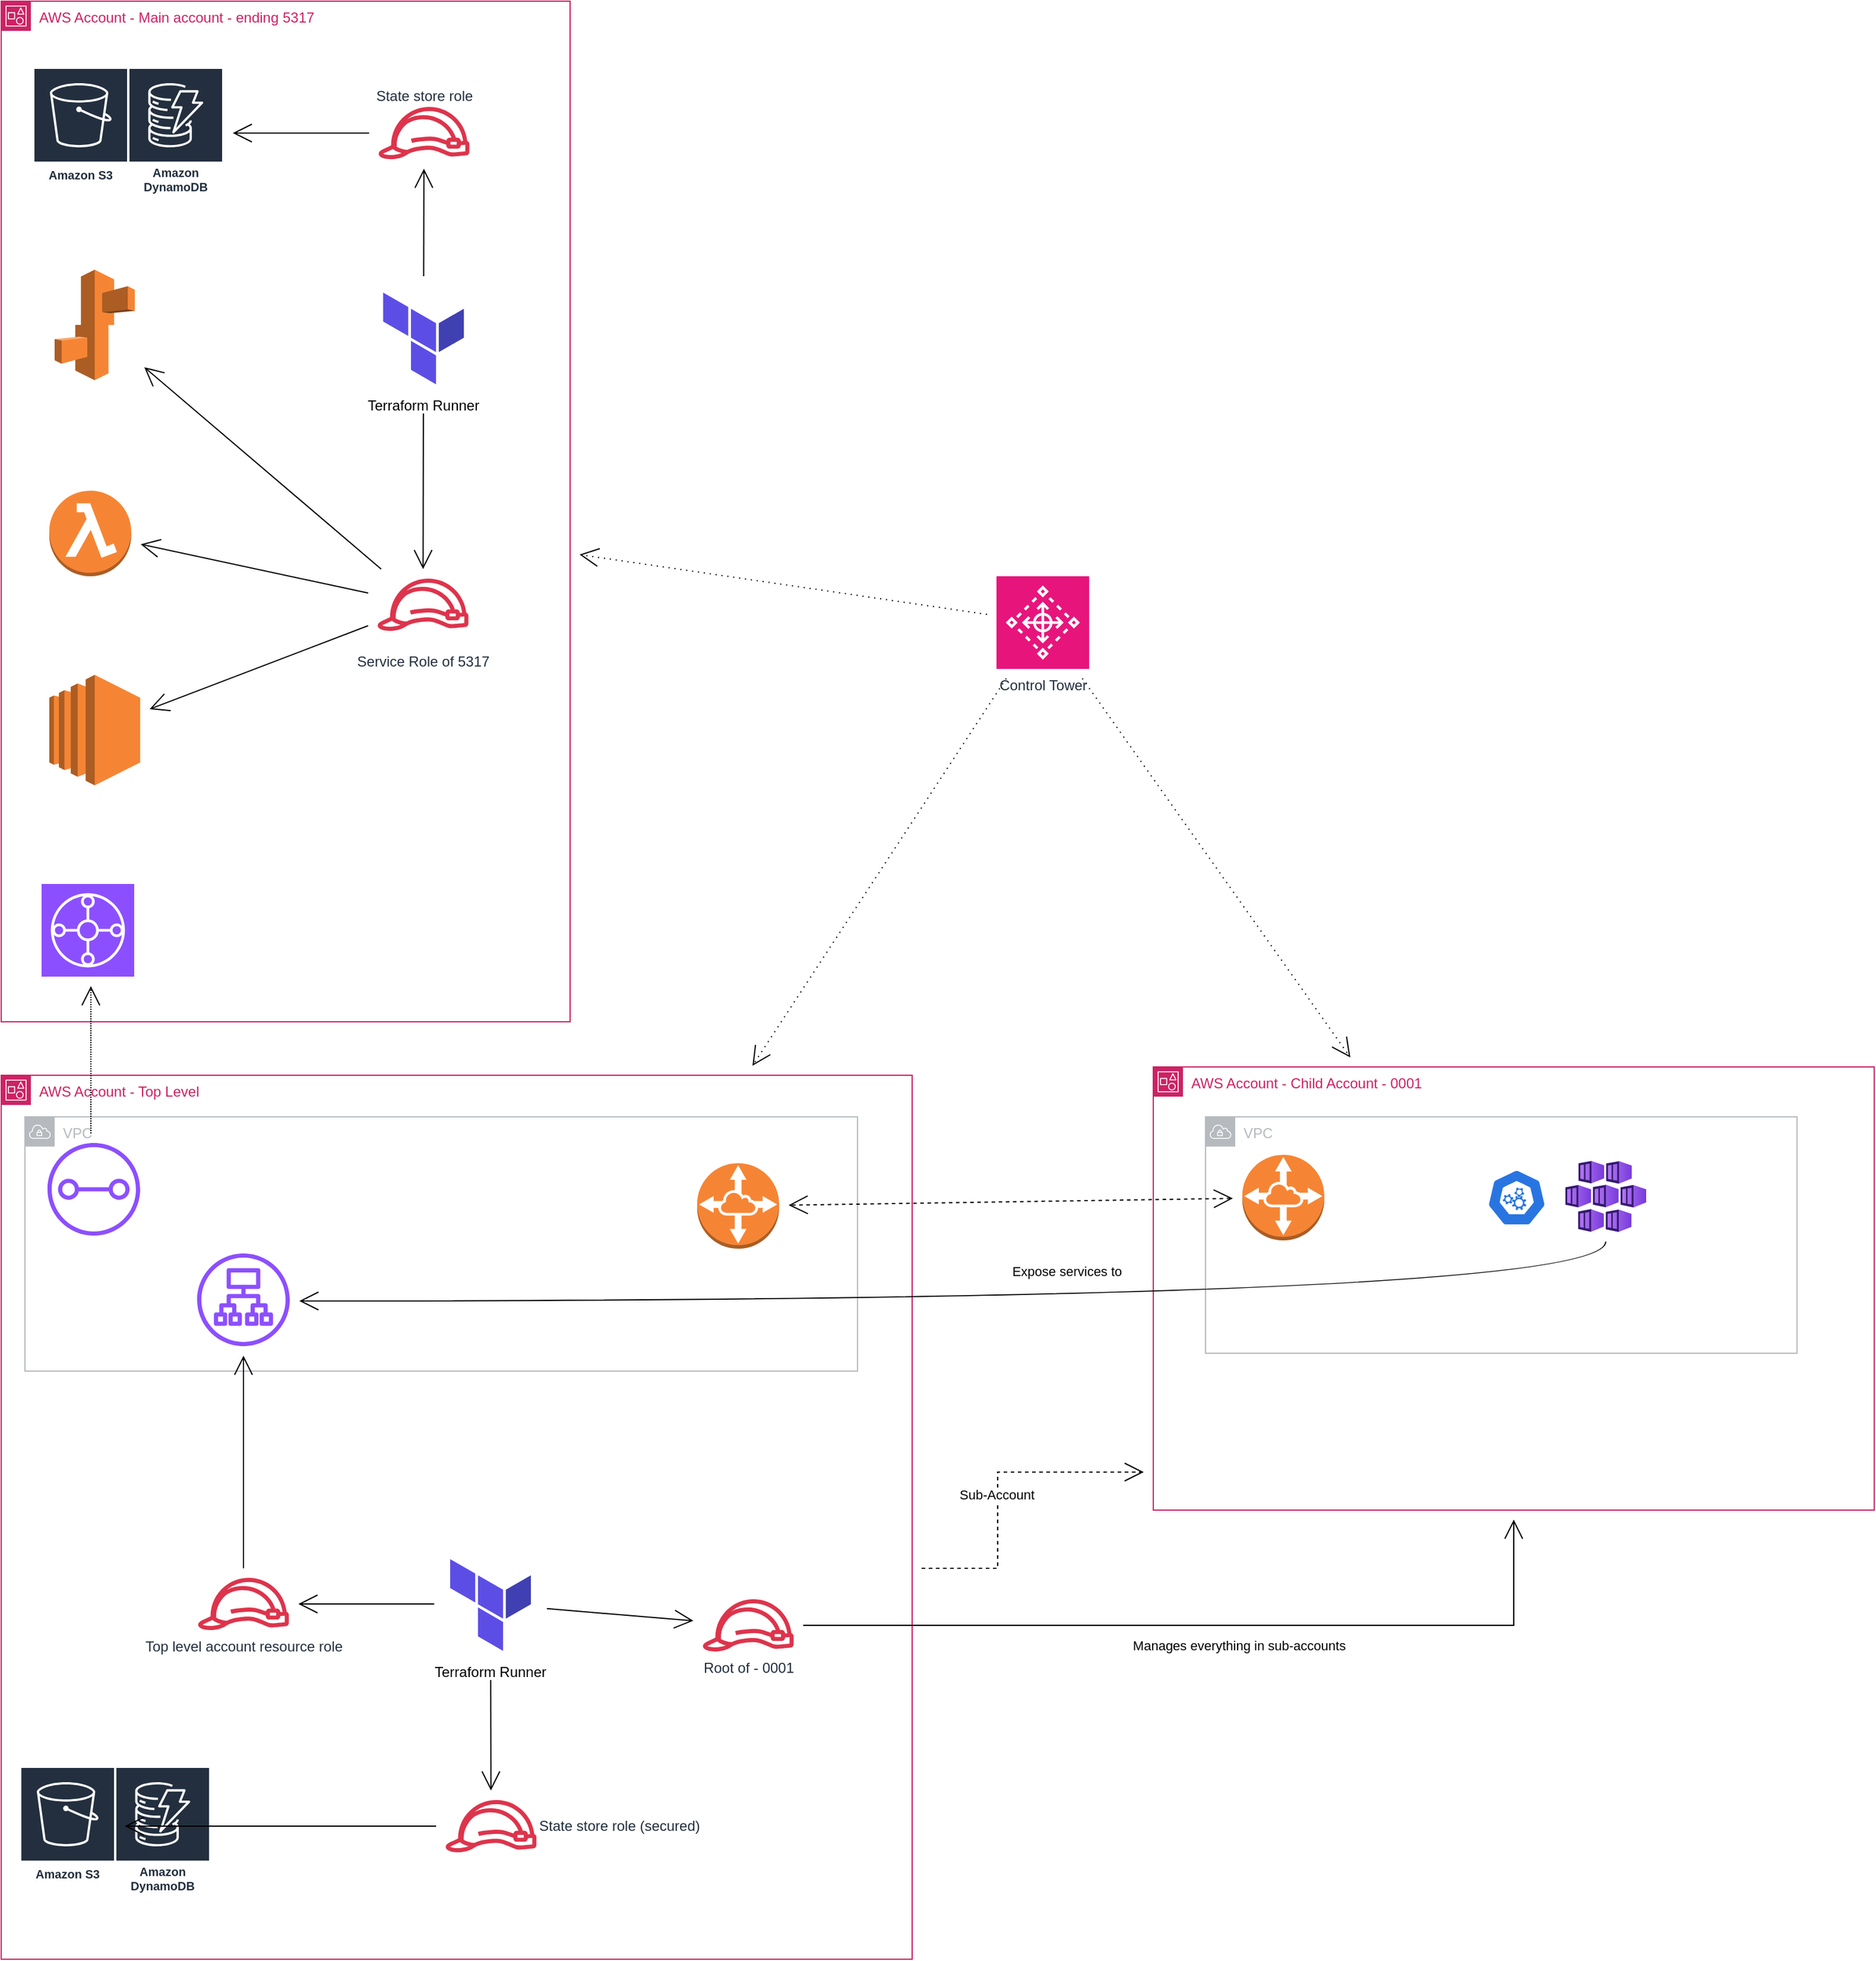 <mxfile compressed="true" version="23.0.2" type="device"><diagram name="Page-1" id="ECN4Wz790nqZ1dxygLxj"><mxGraphModel dx="4193" dy="3052" grid="0" gridSize="10" guides="1" tooltips="1" connect="1" arrows="1" fold="1" page="0" pageScale="1" pageWidth="3300" pageHeight="2339" math="0" shadow="0"><root><mxCell id="0"/><mxCell id="1" parent="0"/><mxCell id="ns7xg9ymN2cnQjKZZpqe-3" style="edgeStyle=orthogonalEdgeStyle;rounded=0;orthogonalLoop=1;jettySize=auto;html=1;endArrow=open;startSize=14;endSize=14;sourcePerimeterSpacing=8;targetPerimeterSpacing=8;dashed=1;" edge="1" parent="1" source="ns7xg9ymN2cnQjKZZpqe-1" target="ns7xg9ymN2cnQjKZZpqe-2"><mxGeometry relative="1" as="geometry"><Array as="points"><mxPoint x="605" y="819"/><mxPoint x="605" y="738"/></Array></mxGeometry></mxCell><mxCell id="ns7xg9ymN2cnQjKZZpqe-43" value="Sub-Account" style="edgeLabel;html=1;align=center;verticalAlign=middle;resizable=0;points=[];" vertex="1" connectable="0" parent="ns7xg9ymN2cnQjKZZpqe-3"><mxGeometry x="-0.057" y="1" relative="1" as="geometry"><mxPoint as="offset"/></mxGeometry></mxCell><mxCell id="ns7xg9ymN2cnQjKZZpqe-1" value="AWS Account - Top Level" style="points=[[0,0],[0.25,0],[0.5,0],[0.75,0],[1,0],[1,0.25],[1,0.5],[1,0.75],[1,1],[0.75,1],[0.5,1],[0.25,1],[0,1],[0,0.75],[0,0.5],[0,0.25]];outlineConnect=0;gradientColor=none;html=1;whiteSpace=wrap;fontSize=12;fontStyle=0;container=1;pointerEvents=0;collapsible=0;recursiveResize=0;shape=mxgraph.aws4.group;grIcon=mxgraph.aws4.group_account;strokeColor=#CD2264;fillColor=none;verticalAlign=top;align=left;spacingLeft=30;fontColor=#CD2264;dashed=0;" vertex="1" parent="1"><mxGeometry x="-234" y="404" width="767" height="744" as="geometry"/></mxCell><mxCell id="ns7xg9ymN2cnQjKZZpqe-35" value="VPC" style="sketch=0;outlineConnect=0;gradientColor=none;html=1;whiteSpace=wrap;fontSize=12;fontStyle=0;shape=mxgraph.aws4.group;grIcon=mxgraph.aws4.group_vpc;strokeColor=#B6BABF;fillColor=none;verticalAlign=top;align=left;spacingLeft=30;fontColor=#B6BABF;dashed=0;" vertex="1" parent="ns7xg9ymN2cnQjKZZpqe-1"><mxGeometry x="20" y="35" width="701" height="214" as="geometry"/></mxCell><mxCell id="ns7xg9ymN2cnQjKZZpqe-14" value="" style="sketch=0;outlineConnect=0;fontColor=#232F3E;gradientColor=none;fillColor=#8C4FFF;strokeColor=none;dashed=0;verticalLabelPosition=bottom;verticalAlign=top;align=center;html=1;fontSize=12;fontStyle=0;aspect=fixed;pointerEvents=1;shape=mxgraph.aws4.transit_gateway_attachment;" vertex="1" parent="ns7xg9ymN2cnQjKZZpqe-1"><mxGeometry x="39" y="57" width="78" height="78" as="geometry"/></mxCell><mxCell id="ns7xg9ymN2cnQjKZZpqe-21" value="" style="sketch=0;outlineConnect=0;fontColor=#232F3E;gradientColor=none;fillColor=#8C4FFF;strokeColor=none;dashed=0;verticalLabelPosition=bottom;verticalAlign=top;align=center;html=1;fontSize=12;fontStyle=0;aspect=fixed;pointerEvents=1;shape=mxgraph.aws4.application_load_balancer;" vertex="1" parent="ns7xg9ymN2cnQjKZZpqe-1"><mxGeometry x="165" y="150" width="78" height="78" as="geometry"/></mxCell><mxCell id="ns7xg9ymN2cnQjKZZpqe-22" value="Root of - 0001" style="sketch=0;outlineConnect=0;fontColor=#232F3E;gradientColor=none;fillColor=#DD344C;strokeColor=none;dashed=0;verticalLabelPosition=bottom;verticalAlign=top;align=center;html=1;fontSize=12;fontStyle=0;aspect=fixed;pointerEvents=1;shape=mxgraph.aws4.role;labelPosition=center;" vertex="1" parent="ns7xg9ymN2cnQjKZZpqe-1"><mxGeometry x="590" y="441" width="78" height="44" as="geometry"/></mxCell><mxCell id="ns7xg9ymN2cnQjKZZpqe-31" value="State store role (secured)" style="sketch=0;outlineConnect=0;fontColor=#232F3E;gradientColor=none;fillColor=#DD344C;strokeColor=none;dashed=0;verticalLabelPosition=middle;verticalAlign=middle;align=left;html=1;fontSize=12;fontStyle=0;aspect=fixed;pointerEvents=1;shape=mxgraph.aws4.role;labelPosition=right;" vertex="1" parent="ns7xg9ymN2cnQjKZZpqe-1"><mxGeometry x="373.42" y="610" width="78" height="44" as="geometry"/></mxCell><mxCell id="ns7xg9ymN2cnQjKZZpqe-5" value="Amazon DynamoDB" style="sketch=0;outlineConnect=0;fontColor=#232F3E;gradientColor=none;strokeColor=#ffffff;fillColor=#232F3E;dashed=0;verticalLabelPosition=middle;verticalAlign=bottom;align=center;html=1;whiteSpace=wrap;fontSize=10;fontStyle=1;spacing=3;shape=mxgraph.aws4.productIcon;prIcon=mxgraph.aws4.dynamodb;" vertex="1" parent="ns7xg9ymN2cnQjKZZpqe-1"><mxGeometry x="96" y="582" width="80" height="110" as="geometry"/></mxCell><mxCell id="ns7xg9ymN2cnQjKZZpqe-6" value="Amazon S3" style="sketch=0;outlineConnect=0;fontColor=#232F3E;gradientColor=none;strokeColor=#ffffff;fillColor=#232F3E;dashed=0;verticalLabelPosition=middle;verticalAlign=bottom;align=center;html=1;whiteSpace=wrap;fontSize=10;fontStyle=1;spacing=3;shape=mxgraph.aws4.productIcon;prIcon=mxgraph.aws4.s3;" vertex="1" parent="ns7xg9ymN2cnQjKZZpqe-1"><mxGeometry x="16" y="582" width="80" height="100" as="geometry"/></mxCell><mxCell id="ns7xg9ymN2cnQjKZZpqe-32" style="edgeStyle=none;curved=1;rounded=0;orthogonalLoop=1;jettySize=auto;html=1;endArrow=open;startSize=14;endSize=14;sourcePerimeterSpacing=8;targetPerimeterSpacing=8;" edge="1" parent="ns7xg9ymN2cnQjKZZpqe-1" source="ns7xg9ymN2cnQjKZZpqe-31" target="ns7xg9ymN2cnQjKZZpqe-6"><mxGeometry relative="1" as="geometry"/></mxCell><mxCell id="ns7xg9ymN2cnQjKZZpqe-39" style="edgeStyle=none;curved=1;rounded=0;orthogonalLoop=1;jettySize=auto;html=1;endArrow=open;startSize=14;endSize=14;sourcePerimeterSpacing=8;targetPerimeterSpacing=8;" edge="1" parent="ns7xg9ymN2cnQjKZZpqe-1" source="ns7xg9ymN2cnQjKZZpqe-37" target="ns7xg9ymN2cnQjKZZpqe-21"><mxGeometry relative="1" as="geometry"/></mxCell><mxCell id="ns7xg9ymN2cnQjKZZpqe-37" value="Top level account resource role" style="sketch=0;outlineConnect=0;fontColor=#232F3E;gradientColor=none;fillColor=#DD344C;strokeColor=none;dashed=0;verticalLabelPosition=bottom;verticalAlign=top;align=center;html=1;fontSize=12;fontStyle=0;aspect=fixed;pointerEvents=1;shape=mxgraph.aws4.role;labelPosition=center;" vertex="1" parent="ns7xg9ymN2cnQjKZZpqe-1"><mxGeometry x="165" y="423" width="78" height="44" as="geometry"/></mxCell><mxCell id="ns7xg9ymN2cnQjKZZpqe-40" value="" style="outlineConnect=0;dashed=0;verticalLabelPosition=bottom;verticalAlign=top;align=center;html=1;shape=mxgraph.aws3.vpc_peering;fillColor=#F58534;gradientColor=none;" vertex="1" parent="ns7xg9ymN2cnQjKZZpqe-1"><mxGeometry x="586" y="74" width="69" height="72" as="geometry"/></mxCell><mxCell id="ns7xg9ymN2cnQjKZZpqe-45" style="edgeStyle=elbowEdgeStyle;rounded=0;orthogonalLoop=1;jettySize=auto;html=1;endArrow=open;startSize=14;endSize=14;sourcePerimeterSpacing=8;targetPerimeterSpacing=8;" edge="1" parent="ns7xg9ymN2cnQjKZZpqe-1" source="ns7xg9ymN2cnQjKZZpqe-44" target="ns7xg9ymN2cnQjKZZpqe-37"><mxGeometry relative="1" as="geometry"/></mxCell><mxCell id="ns7xg9ymN2cnQjKZZpqe-46" style="edgeStyle=none;curved=1;rounded=0;orthogonalLoop=1;jettySize=auto;html=1;endArrow=open;startSize=14;endSize=14;sourcePerimeterSpacing=8;targetPerimeterSpacing=8;" edge="1" parent="ns7xg9ymN2cnQjKZZpqe-1" source="ns7xg9ymN2cnQjKZZpqe-44" target="ns7xg9ymN2cnQjKZZpqe-31"><mxGeometry relative="1" as="geometry"/></mxCell><mxCell id="ns7xg9ymN2cnQjKZZpqe-48" style="edgeStyle=none;curved=1;rounded=0;orthogonalLoop=1;jettySize=auto;html=1;endArrow=open;startSize=14;endSize=14;sourcePerimeterSpacing=8;targetPerimeterSpacing=8;" edge="1" parent="ns7xg9ymN2cnQjKZZpqe-1" source="ns7xg9ymN2cnQjKZZpqe-44" target="ns7xg9ymN2cnQjKZZpqe-22"><mxGeometry relative="1" as="geometry"/></mxCell><mxCell id="ns7xg9ymN2cnQjKZZpqe-44" value="Terraform Runner" style="shape=image;verticalLabelPosition=bottom;labelBackgroundColor=default;verticalAlign=top;aspect=fixed;imageAspect=0;image=data:image/svg+xml,PHN2ZyB4bWxucz0iaHR0cDovL3d3dy53My5vcmcvMjAwMC9zdmciIGZpbGw9Im5vbmUiIHZpZXdCb3g9IjAgMCA2NCA2NCIgaGVpZ2h0PSI4MDBweCIgd2lkdGg9IjgwMHB4Ij48cGF0aCBmaWxsPSIjNDA0MEIyIiBkPSJNMzguMDYgMjYuMTUxdjExLjQ3M0w0OCAzMS44OTFWMjAuNDA2bC05Ljk0IDUuNzQ1eiIvPjxwYXRoIGZpbGw9IiM1QzRFRTUiIGQ9Im0yNy4wMyAyMC40MDYgOS45NCA1Ljc0NXYxMS40NzNsLTkuOTQtNS43NFYyMC40MDd6TTE2IDE0djExLjQ3OWw5Ljk0IDUuNzR2LTExLjQ4TDE2IDE0em0xMS4wMyAzMC42MjQgOS45NCA1Ljc0di0xMS40OGwtOS45NC01LjczOXYxMS40OHoiLz48L3N2Zz4=;clipPath=inset(17.67% 21% 18.33% 21%);" vertex="1" parent="ns7xg9ymN2cnQjKZZpqe-1"><mxGeometry x="372.58" y="401.5" width="78.84" height="87" as="geometry"/></mxCell><mxCell id="ns7xg9ymN2cnQjKZZpqe-2" value="AWS Account - Child Account - 0001" style="points=[[0,0],[0.25,0],[0.5,0],[0.75,0],[1,0],[1,0.25],[1,0.5],[1,0.75],[1,1],[0.75,1],[0.5,1],[0.25,1],[0,1],[0,0.75],[0,0.5],[0,0.25]];outlineConnect=0;gradientColor=none;html=1;whiteSpace=wrap;fontSize=12;fontStyle=0;container=1;pointerEvents=0;collapsible=0;recursiveResize=0;shape=mxgraph.aws4.group;grIcon=mxgraph.aws4.group_account;strokeColor=#CD2264;fillColor=none;verticalAlign=top;align=left;spacingLeft=30;fontColor=#CD2264;dashed=0;" vertex="1" parent="1"><mxGeometry x="736" y="397" width="607" height="373" as="geometry"/></mxCell><mxCell id="ns7xg9ymN2cnQjKZZpqe-34" value="VPC" style="sketch=0;outlineConnect=0;gradientColor=none;html=1;whiteSpace=wrap;fontSize=12;fontStyle=0;shape=mxgraph.aws4.group;grIcon=mxgraph.aws4.group_vpc;strokeColor=#B6BABF;fillColor=none;verticalAlign=top;align=left;spacingLeft=30;fontColor=#B6BABF;dashed=0;" vertex="1" parent="ns7xg9ymN2cnQjKZZpqe-2"><mxGeometry x="44" y="42" width="498" height="199" as="geometry"/></mxCell><mxCell id="ns7xg9ymN2cnQjKZZpqe-33" value="" style="outlineConnect=0;dashed=0;verticalLabelPosition=bottom;verticalAlign=top;align=center;html=1;shape=mxgraph.aws3.vpc_peering;fillColor=#F58534;gradientColor=none;" vertex="1" parent="ns7xg9ymN2cnQjKZZpqe-2"><mxGeometry x="75" y="74" width="69" height="72" as="geometry"/></mxCell><mxCell id="ns7xg9ymN2cnQjKZZpqe-50" value="" style="group" vertex="1" connectable="0" parent="ns7xg9ymN2cnQjKZZpqe-2"><mxGeometry x="281" y="79" width="134" height="60" as="geometry"/></mxCell><mxCell id="ns7xg9ymN2cnQjKZZpqe-23" value="" style="aspect=fixed;sketch=0;html=1;dashed=0;whitespace=wrap;fillColor=#2875E2;strokeColor=#ffffff;points=[[0.005,0.63,0],[0.1,0.2,0],[0.9,0.2,0],[0.5,0,0],[0.995,0.63,0],[0.72,0.99,0],[0.5,1,0],[0.28,0.99,0]];shape=mxgraph.kubernetes.icon2;prIcon=api" vertex="1" parent="ns7xg9ymN2cnQjKZZpqe-50"><mxGeometry y="7" width="50" height="48" as="geometry"/></mxCell><mxCell id="ns7xg9ymN2cnQjKZZpqe-24" value="" style="image;aspect=fixed;html=1;points=[];align=center;fontSize=12;image=img/lib/azure2/compute/Kubernetes_Services.svg;" vertex="1" parent="ns7xg9ymN2cnQjKZZpqe-50"><mxGeometry x="66" width="68" height="60" as="geometry"/></mxCell><mxCell id="ns7xg9ymN2cnQjKZZpqe-7" value="AWS Account - Main account - ending 5317" style="points=[[0,0],[0.25,0],[0.5,0],[0.75,0],[1,0],[1,0.25],[1,0.5],[1,0.75],[1,1],[0.75,1],[0.5,1],[0.25,1],[0,1],[0,0.75],[0,0.5],[0,0.25]];outlineConnect=0;gradientColor=none;html=1;whiteSpace=wrap;fontSize=12;fontStyle=0;container=1;pointerEvents=0;collapsible=0;recursiveResize=0;shape=mxgraph.aws4.group;grIcon=mxgraph.aws4.group_account;strokeColor=#CD2264;fillColor=none;verticalAlign=top;align=left;spacingLeft=30;fontColor=#CD2264;dashed=0;" vertex="1" parent="1"><mxGeometry x="-234" y="-500" width="479" height="859" as="geometry"/></mxCell><mxCell id="ns7xg9ymN2cnQjKZZpqe-13" value="" style="sketch=0;points=[[0,0,0],[0.25,0,0],[0.5,0,0],[0.75,0,0],[1,0,0],[0,1,0],[0.25,1,0],[0.5,1,0],[0.75,1,0],[1,1,0],[0,0.25,0],[0,0.5,0],[0,0.75,0],[1,0.25,0],[1,0.5,0],[1,0.75,0]];outlineConnect=0;fontColor=#232F3E;fillColor=#8C4FFF;strokeColor=#ffffff;dashed=0;verticalLabelPosition=bottom;verticalAlign=top;align=center;html=1;fontSize=12;fontStyle=0;aspect=fixed;shape=mxgraph.aws4.resourceIcon;resIcon=mxgraph.aws4.transit_gateway;" vertex="1" parent="ns7xg9ymN2cnQjKZZpqe-7"><mxGeometry x="34" y="743" width="78" height="78" as="geometry"/></mxCell><mxCell id="ns7xg9ymN2cnQjKZZpqe-19" value="Amazon DynamoDB" style="sketch=0;outlineConnect=0;fontColor=#232F3E;gradientColor=none;strokeColor=#ffffff;fillColor=#232F3E;dashed=0;verticalLabelPosition=middle;verticalAlign=bottom;align=center;html=1;whiteSpace=wrap;fontSize=10;fontStyle=1;spacing=3;shape=mxgraph.aws4.productIcon;prIcon=mxgraph.aws4.dynamodb;" vertex="1" parent="ns7xg9ymN2cnQjKZZpqe-7"><mxGeometry x="107" y="56" width="80" height="110" as="geometry"/></mxCell><mxCell id="ns7xg9ymN2cnQjKZZpqe-20" value="Amazon S3" style="sketch=0;outlineConnect=0;fontColor=#232F3E;gradientColor=none;strokeColor=#ffffff;fillColor=#232F3E;dashed=0;verticalLabelPosition=middle;verticalAlign=bottom;align=center;html=1;whiteSpace=wrap;fontSize=10;fontStyle=1;spacing=3;shape=mxgraph.aws4.productIcon;prIcon=mxgraph.aws4.s3;" vertex="1" parent="ns7xg9ymN2cnQjKZZpqe-7"><mxGeometry x="27" y="56" width="80" height="100" as="geometry"/></mxCell><mxCell id="ns7xg9ymN2cnQjKZZpqe-29" style="edgeStyle=none;curved=1;rounded=0;orthogonalLoop=1;jettySize=auto;html=1;endArrow=open;startSize=14;endSize=14;sourcePerimeterSpacing=8;targetPerimeterSpacing=8;" edge="1" parent="ns7xg9ymN2cnQjKZZpqe-7" source="ns7xg9ymN2cnQjKZZpqe-25" target="ns7xg9ymN2cnQjKZZpqe-19"><mxGeometry relative="1" as="geometry"/></mxCell><mxCell id="ns7xg9ymN2cnQjKZZpqe-25" value="State store role&lt;br&gt;" style="sketch=0;outlineConnect=0;fontColor=#232F3E;gradientColor=none;fillColor=#DD344C;strokeColor=none;dashed=0;verticalLabelPosition=top;verticalAlign=bottom;align=center;html=1;fontSize=12;fontStyle=0;aspect=fixed;pointerEvents=1;shape=mxgraph.aws4.role;labelPosition=center;spacingTop=12;" vertex="1" parent="ns7xg9ymN2cnQjKZZpqe-7"><mxGeometry x="317" y="89" width="78" height="44" as="geometry"/></mxCell><mxCell id="ns7xg9ymN2cnQjKZZpqe-60" style="edgeStyle=none;curved=1;rounded=0;orthogonalLoop=1;jettySize=auto;html=1;endArrow=open;startSize=14;endSize=14;sourcePerimeterSpacing=8;targetPerimeterSpacing=8;" edge="1" parent="ns7xg9ymN2cnQjKZZpqe-7" source="ns7xg9ymN2cnQjKZZpqe-30" target="ns7xg9ymN2cnQjKZZpqe-57"><mxGeometry relative="1" as="geometry"/></mxCell><mxCell id="ns7xg9ymN2cnQjKZZpqe-61" style="edgeStyle=none;curved=1;rounded=0;orthogonalLoop=1;jettySize=auto;html=1;endArrow=open;startSize=14;endSize=14;sourcePerimeterSpacing=8;targetPerimeterSpacing=8;" edge="1" parent="ns7xg9ymN2cnQjKZZpqe-7" source="ns7xg9ymN2cnQjKZZpqe-30" target="ns7xg9ymN2cnQjKZZpqe-58"><mxGeometry relative="1" as="geometry"/></mxCell><mxCell id="ns7xg9ymN2cnQjKZZpqe-62" style="edgeStyle=none;curved=1;rounded=0;orthogonalLoop=1;jettySize=auto;html=1;endArrow=open;startSize=14;endSize=14;sourcePerimeterSpacing=8;targetPerimeterSpacing=8;" edge="1" parent="ns7xg9ymN2cnQjKZZpqe-7" source="ns7xg9ymN2cnQjKZZpqe-30" target="ns7xg9ymN2cnQjKZZpqe-59"><mxGeometry relative="1" as="geometry"/></mxCell><mxCell id="ns7xg9ymN2cnQjKZZpqe-30" value="Service Role of 5317" style="sketch=0;outlineConnect=0;fontColor=#232F3E;gradientColor=none;fillColor=#DD344C;strokeColor=none;dashed=0;verticalLabelPosition=bottom;verticalAlign=top;align=center;html=1;fontSize=12;fontStyle=0;aspect=fixed;pointerEvents=1;shape=mxgraph.aws4.role;labelPosition=center;spacingTop=12;" vertex="1" parent="ns7xg9ymN2cnQjKZZpqe-7"><mxGeometry x="316.16" y="486" width="78" height="44" as="geometry"/></mxCell><mxCell id="ns7xg9ymN2cnQjKZZpqe-52" style="edgeStyle=none;curved=1;rounded=0;orthogonalLoop=1;jettySize=auto;html=1;endArrow=open;startSize=14;endSize=14;sourcePerimeterSpacing=8;targetPerimeterSpacing=8;" edge="1" parent="ns7xg9ymN2cnQjKZZpqe-7" source="ns7xg9ymN2cnQjKZZpqe-18" target="ns7xg9ymN2cnQjKZZpqe-30"><mxGeometry relative="1" as="geometry"/></mxCell><mxCell id="ns7xg9ymN2cnQjKZZpqe-18" value="Terraform Runner" style="shape=image;verticalLabelPosition=bottom;labelBackgroundColor=default;verticalAlign=top;aspect=fixed;imageAspect=0;image=data:image/svg+xml,PHN2ZyB4bWxucz0iaHR0cDovL3d3dy53My5vcmcvMjAwMC9zdmciIGZpbGw9Im5vbmUiIHZpZXdCb3g9IjAgMCA2NCA2NCIgaGVpZ2h0PSI4MDBweCIgd2lkdGg9IjgwMHB4Ij48cGF0aCBmaWxsPSIjNDA0MEIyIiBkPSJNMzguMDYgMjYuMTUxdjExLjQ3M0w0OCAzMS44OTFWMjAuNDA2bC05Ljk0IDUuNzQ1eiIvPjxwYXRoIGZpbGw9IiM1QzRFRTUiIGQ9Im0yNy4wMyAyMC40MDYgOS45NCA1Ljc0NXYxMS40NzNsLTkuOTQtNS43NFYyMC40MDd6TTE2IDE0djExLjQ3OWw5Ljk0IDUuNzR2LTExLjQ4TDE2IDE0em0xMS4wMyAzMC42MjQgOS45NCA1Ljc0di0xMS40OGwtOS45NC01LjczOXYxMS40OHoiLz48L3N2Zz4=;clipPath=inset(17.67% 21% 18.33% 21%);" vertex="1" parent="ns7xg9ymN2cnQjKZZpqe-7"><mxGeometry x="316.16" y="239.5" width="78.84" height="87" as="geometry"/></mxCell><mxCell id="ns7xg9ymN2cnQjKZZpqe-26" style="edgeStyle=none;curved=1;rounded=0;orthogonalLoop=1;jettySize=auto;html=1;endArrow=open;startSize=14;endSize=14;sourcePerimeterSpacing=8;targetPerimeterSpacing=8;" edge="1" parent="ns7xg9ymN2cnQjKZZpqe-7" source="ns7xg9ymN2cnQjKZZpqe-18" target="ns7xg9ymN2cnQjKZZpqe-25"><mxGeometry relative="1" as="geometry"/></mxCell><mxCell id="ns7xg9ymN2cnQjKZZpqe-57" value="" style="outlineConnect=0;dashed=0;verticalLabelPosition=bottom;verticalAlign=top;align=center;html=1;shape=mxgraph.aws3.elastic_beanstalk;fillColor=#F58534;gradientColor=none;" vertex="1" parent="ns7xg9ymN2cnQjKZZpqe-7"><mxGeometry x="45" y="226" width="67.5" height="93" as="geometry"/></mxCell><mxCell id="ns7xg9ymN2cnQjKZZpqe-58" value="" style="outlineConnect=0;dashed=0;verticalLabelPosition=bottom;verticalAlign=top;align=center;html=1;shape=mxgraph.aws3.lambda_function;fillColor=#F58534;gradientColor=none;" vertex="1" parent="ns7xg9ymN2cnQjKZZpqe-7"><mxGeometry x="40.5" y="412" width="69" height="72" as="geometry"/></mxCell><mxCell id="ns7xg9ymN2cnQjKZZpqe-59" value="" style="outlineConnect=0;dashed=0;verticalLabelPosition=bottom;verticalAlign=top;align=center;html=1;shape=mxgraph.aws3.ec2;fillColor=#F58534;gradientColor=none;" vertex="1" parent="ns7xg9ymN2cnQjKZZpqe-7"><mxGeometry x="40.5" y="567" width="76.5" height="93" as="geometry"/></mxCell><mxCell id="ns7xg9ymN2cnQjKZZpqe-11" style="rounded=0;orthogonalLoop=1;jettySize=auto;html=1;endArrow=open;startSize=14;endSize=14;sourcePerimeterSpacing=8;targetPerimeterSpacing=8;dashed=1;dashPattern=1 4;" edge="1" parent="1" source="ns7xg9ymN2cnQjKZZpqe-10" target="ns7xg9ymN2cnQjKZZpqe-7"><mxGeometry relative="1" as="geometry"/></mxCell><mxCell id="ns7xg9ymN2cnQjKZZpqe-12" style="rounded=0;orthogonalLoop=1;jettySize=auto;html=1;endArrow=open;startSize=14;endSize=14;sourcePerimeterSpacing=8;targetPerimeterSpacing=8;dashed=1;dashPattern=1 4;" edge="1" parent="1" source="ns7xg9ymN2cnQjKZZpqe-10" target="ns7xg9ymN2cnQjKZZpqe-1"><mxGeometry relative="1" as="geometry"/></mxCell><mxCell id="ns7xg9ymN2cnQjKZZpqe-10" value="Control Tower" style="sketch=0;points=[[0,0,0],[0.25,0,0],[0.5,0,0],[0.75,0,0],[1,0,0],[0,1,0],[0.25,1,0],[0.5,1,0],[0.75,1,0],[1,1,0],[0,0.25,0],[0,0.5,0],[0,0.75,0],[1,0.25,0],[1,0.5,0],[1,0.75,0]];points=[[0,0,0],[0.25,0,0],[0.5,0,0],[0.75,0,0],[1,0,0],[0,1,0],[0.25,1,0],[0.5,1,0],[0.75,1,0],[1,1,0],[0,0.25,0],[0,0.5,0],[0,0.75,0],[1,0.25,0],[1,0.5,0],[1,0.75,0]];outlineConnect=0;fontColor=#232F3E;fillColor=#E7157B;strokeColor=#ffffff;dashed=0;verticalLabelPosition=bottom;verticalAlign=top;align=center;html=1;fontSize=12;fontStyle=0;aspect=fixed;shape=mxgraph.aws4.resourceIcon;resIcon=mxgraph.aws4.control_tower;" vertex="1" parent="1"><mxGeometry x="604" y="-16" width="78" height="78" as="geometry"/></mxCell><mxCell id="ns7xg9ymN2cnQjKZZpqe-15" style="edgeStyle=elbowEdgeStyle;rounded=0;orthogonalLoop=1;jettySize=auto;html=1;endArrow=open;startSize=14;endSize=14;sourcePerimeterSpacing=8;targetPerimeterSpacing=8;dashed=1;dashPattern=1 1;" edge="1" parent="1" source="ns7xg9ymN2cnQjKZZpqe-14" target="ns7xg9ymN2cnQjKZZpqe-13"><mxGeometry relative="1" as="geometry"/></mxCell><mxCell id="ns7xg9ymN2cnQjKZZpqe-28" value="Manages everything in sub-accounts" style="edgeStyle=orthogonalEdgeStyle;rounded=0;orthogonalLoop=1;jettySize=auto;html=1;endArrow=open;startSize=14;endSize=14;sourcePerimeterSpacing=8;targetPerimeterSpacing=8;spacingTop=24;" edge="1" parent="1" source="ns7xg9ymN2cnQjKZZpqe-22" target="ns7xg9ymN2cnQjKZZpqe-2"><mxGeometry x="0.067" y="-5" relative="1" as="geometry"><mxPoint as="offset"/></mxGeometry></mxCell><mxCell id="ns7xg9ymN2cnQjKZZpqe-42" style="edgeStyle=none;curved=1;rounded=0;orthogonalLoop=1;jettySize=auto;html=1;endArrow=open;startSize=14;endSize=14;sourcePerimeterSpacing=8;targetPerimeterSpacing=8;startArrow=open;startFill=0;dashed=1;" edge="1" parent="1" source="ns7xg9ymN2cnQjKZZpqe-33" target="ns7xg9ymN2cnQjKZZpqe-40"><mxGeometry relative="1" as="geometry"><Array as="points"/></mxGeometry></mxCell><mxCell id="ns7xg9ymN2cnQjKZZpqe-53" style="rounded=0;orthogonalLoop=1;jettySize=auto;html=1;endArrow=open;startSize=14;endSize=14;sourcePerimeterSpacing=8;targetPerimeterSpacing=8;dashed=1;dashPattern=1 4;" edge="1" parent="1" source="ns7xg9ymN2cnQjKZZpqe-10" target="ns7xg9ymN2cnQjKZZpqe-2"><mxGeometry relative="1" as="geometry"><mxPoint x="923" y="-12" as="sourcePoint"/><mxPoint x="625" y="454" as="targetPoint"/></mxGeometry></mxCell><mxCell id="ns7xg9ymN2cnQjKZZpqe-54" style="edgeStyle=orthogonalEdgeStyle;rounded=0;orthogonalLoop=1;jettySize=auto;html=1;endArrow=open;startSize=14;endSize=14;sourcePerimeterSpacing=8;targetPerimeterSpacing=8;curved=1;" edge="1" parent="1" source="ns7xg9ymN2cnQjKZZpqe-24" target="ns7xg9ymN2cnQjKZZpqe-21"><mxGeometry relative="1" as="geometry"><Array as="points"><mxPoint x="1117" y="594"/></Array></mxGeometry></mxCell><mxCell id="ns7xg9ymN2cnQjKZZpqe-55" value="Expose services to" style="edgeLabel;html=1;align=center;verticalAlign=middle;resizable=0;points=[];" vertex="1" connectable="0" parent="ns7xg9ymN2cnQjKZZpqe-54"><mxGeometry x="-0.161" y="-3" relative="1" as="geometry"><mxPoint x="-22" y="-22" as="offset"/></mxGeometry></mxCell></root></mxGraphModel></diagram></mxfile>